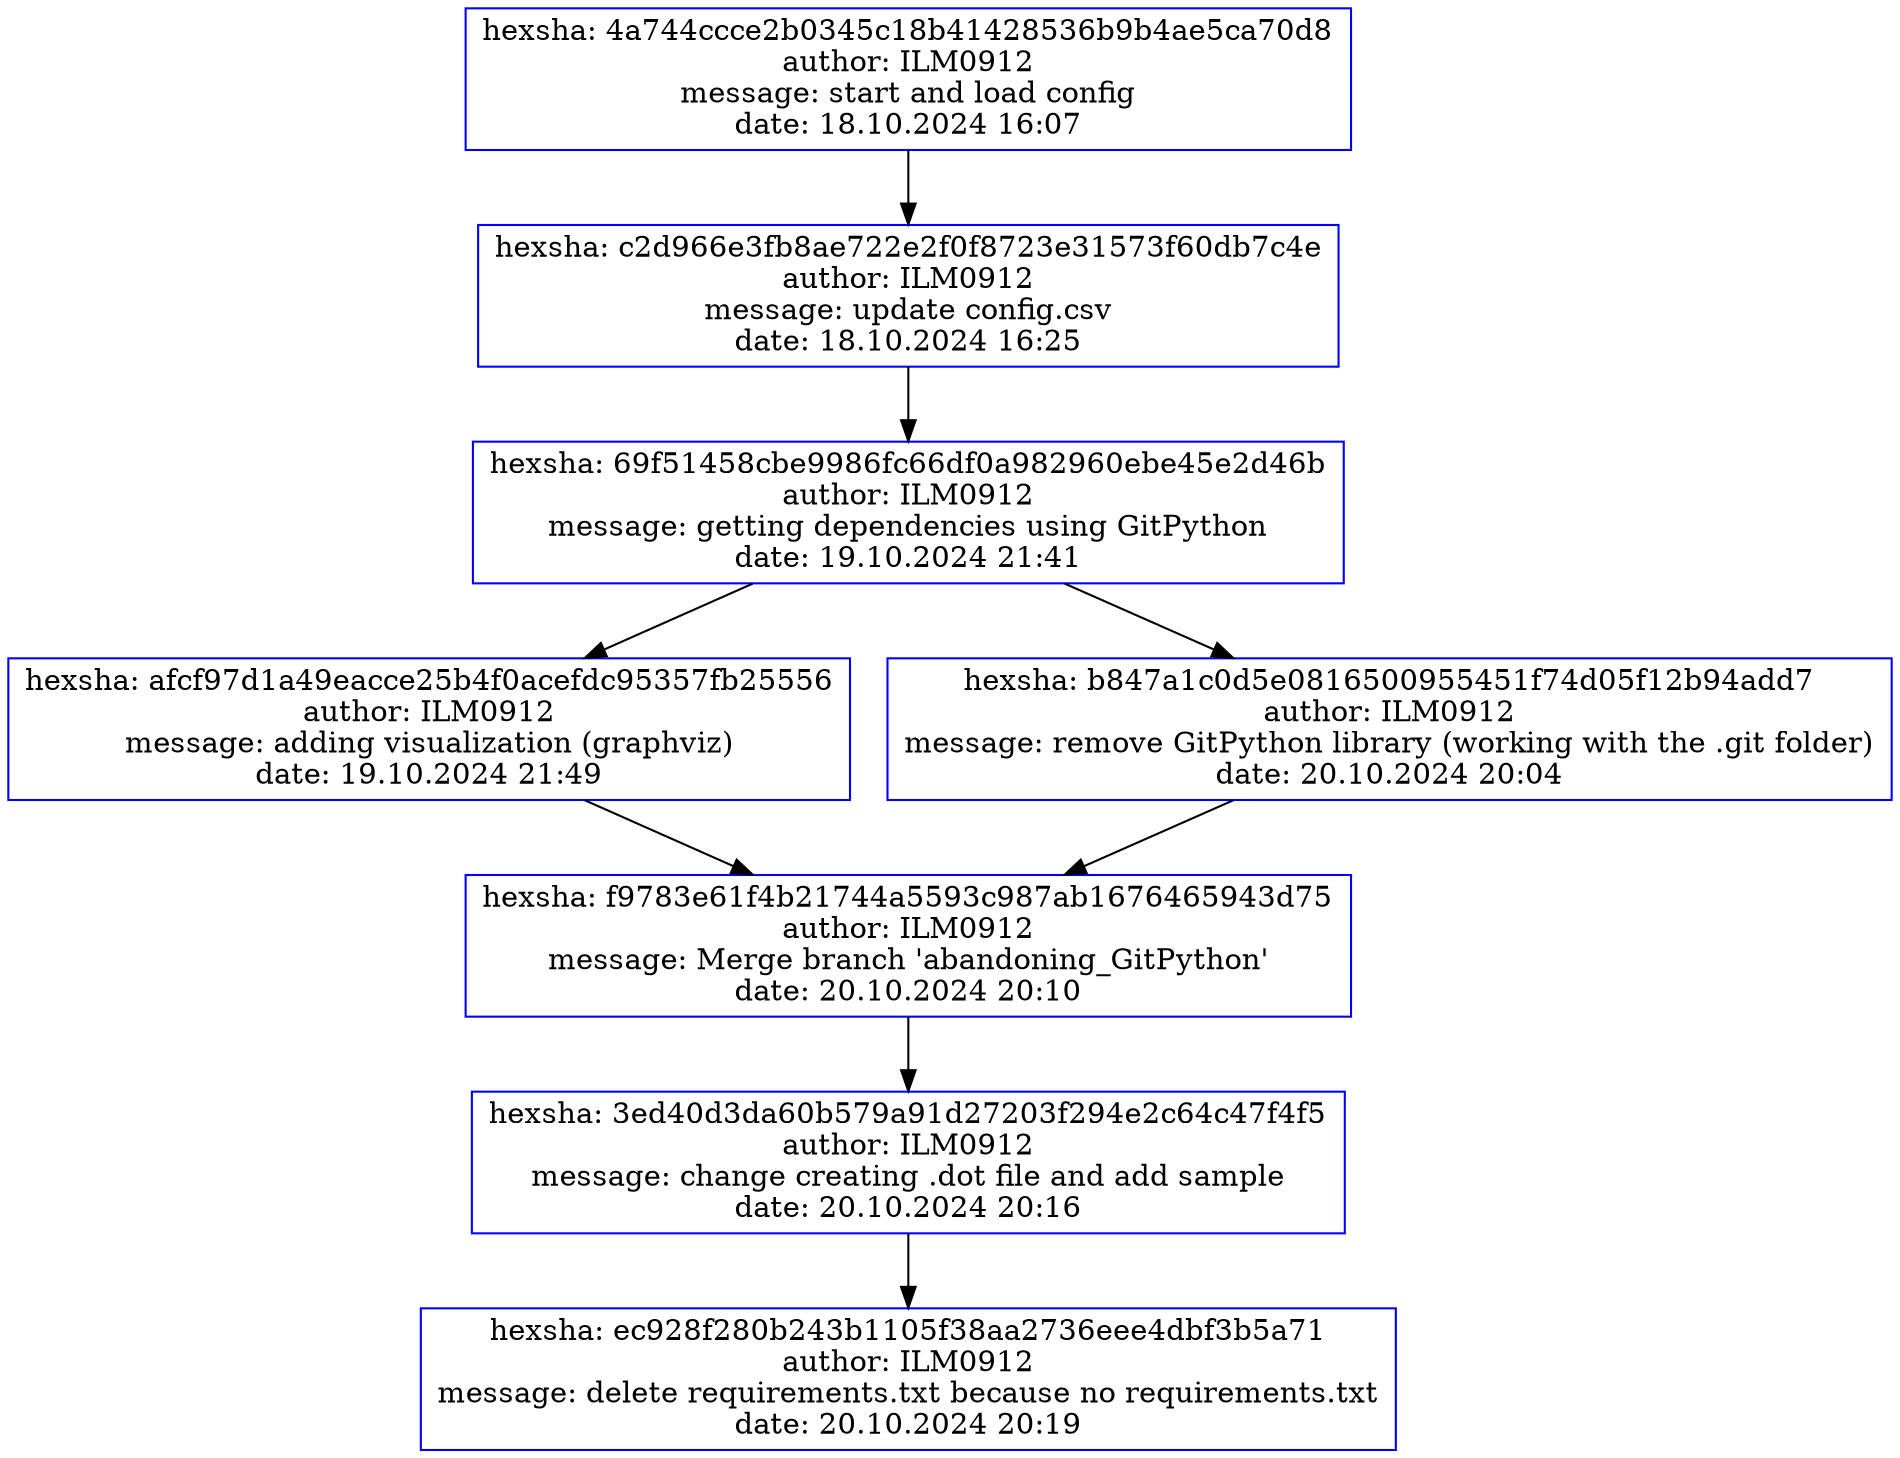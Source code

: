 digraph CommitGraph {
node [shape=rect, color=blue]

"ec928f280b243b1105f38aa2736eee4dbf3b5a71" [label="hexsha: ec928f280b243b1105f38aa2736eee4dbf3b5a71
author: ILM0912
message: delete requirements.txt because no requirements.txt
date: 20.10.2024 20:19"];
"3ed40d3da60b579a91d27203f294e2c64c47f4f5" -> "ec928f280b243b1105f38aa2736eee4dbf3b5a71";


"3ed40d3da60b579a91d27203f294e2c64c47f4f5" [label="hexsha: 3ed40d3da60b579a91d27203f294e2c64c47f4f5
author: ILM0912
message: change creating .dot file and add sample
date: 20.10.2024 20:16"];
"f9783e61f4b21744a5593c987ab1676465943d75" -> "3ed40d3da60b579a91d27203f294e2c64c47f4f5";


"f9783e61f4b21744a5593c987ab1676465943d75" [label="hexsha: f9783e61f4b21744a5593c987ab1676465943d75
author: ILM0912
message: Merge branch 'abandoning_GitPython'
date: 20.10.2024 20:10"];
"afcf97d1a49eacce25b4f0acefdc95357fb25556" -> "f9783e61f4b21744a5593c987ab1676465943d75";
"b847a1c0d5e0816500955451f74d05f12b94add7" -> "f9783e61f4b21744a5593c987ab1676465943d75";


"afcf97d1a49eacce25b4f0acefdc95357fb25556" [label="hexsha: afcf97d1a49eacce25b4f0acefdc95357fb25556
author: ILM0912
message: adding visualization (graphviz)
date: 19.10.2024 21:49"];
"69f51458cbe9986fc66df0a982960ebe45e2d46b" -> "afcf97d1a49eacce25b4f0acefdc95357fb25556";


"b847a1c0d5e0816500955451f74d05f12b94add7" [label="hexsha: b847a1c0d5e0816500955451f74d05f12b94add7
author: ILM0912
message: remove GitPython library (working with the .git folder)
date: 20.10.2024 20:04"];
"69f51458cbe9986fc66df0a982960ebe45e2d46b" -> "b847a1c0d5e0816500955451f74d05f12b94add7";


"69f51458cbe9986fc66df0a982960ebe45e2d46b" [label="hexsha: 69f51458cbe9986fc66df0a982960ebe45e2d46b
author: ILM0912
message: getting dependencies using GitPython
date: 19.10.2024 21:41"];
"c2d966e3fb8ae722e2f0f8723e31573f60db7c4e" -> "69f51458cbe9986fc66df0a982960ebe45e2d46b";


"c2d966e3fb8ae722e2f0f8723e31573f60db7c4e" [label="hexsha: c2d966e3fb8ae722e2f0f8723e31573f60db7c4e
author: ILM0912
message: update config.csv
date: 18.10.2024 16:25"];
"4a744ccce2b0345c18b41428536b9b4ae5ca70d8" -> "c2d966e3fb8ae722e2f0f8723e31573f60db7c4e";


"4a744ccce2b0345c18b41428536b9b4ae5ca70d8" [label="hexsha: 4a744ccce2b0345c18b41428536b9b4ae5ca70d8
author: ILM0912
message: start and load config
date: 18.10.2024 16:07"];
}

